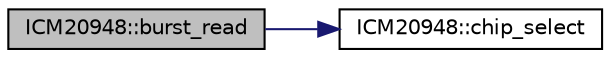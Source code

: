 digraph "ICM20948::burst_read"
{
  edge [fontname="Helvetica",fontsize="10",labelfontname="Helvetica",labelfontsize="10"];
  node [fontname="Helvetica",fontsize="10",shape=record];
  rankdir="LR";
  Node12 [label="ICM20948::burst_read",height=0.2,width=0.4,color="black", fillcolor="grey75", style="filled", fontcolor="black"];
  Node12 -> Node13 [color="midnightblue",fontsize="10",style="solid",fontname="Helvetica"];
  Node13 [label="ICM20948::chip_select",height=0.2,width=0.4,color="black", fillcolor="white", style="filled",URL="$class_i_c_m20948.html#a9c09349b12d32525fbec5a31440dfe79"];
}
